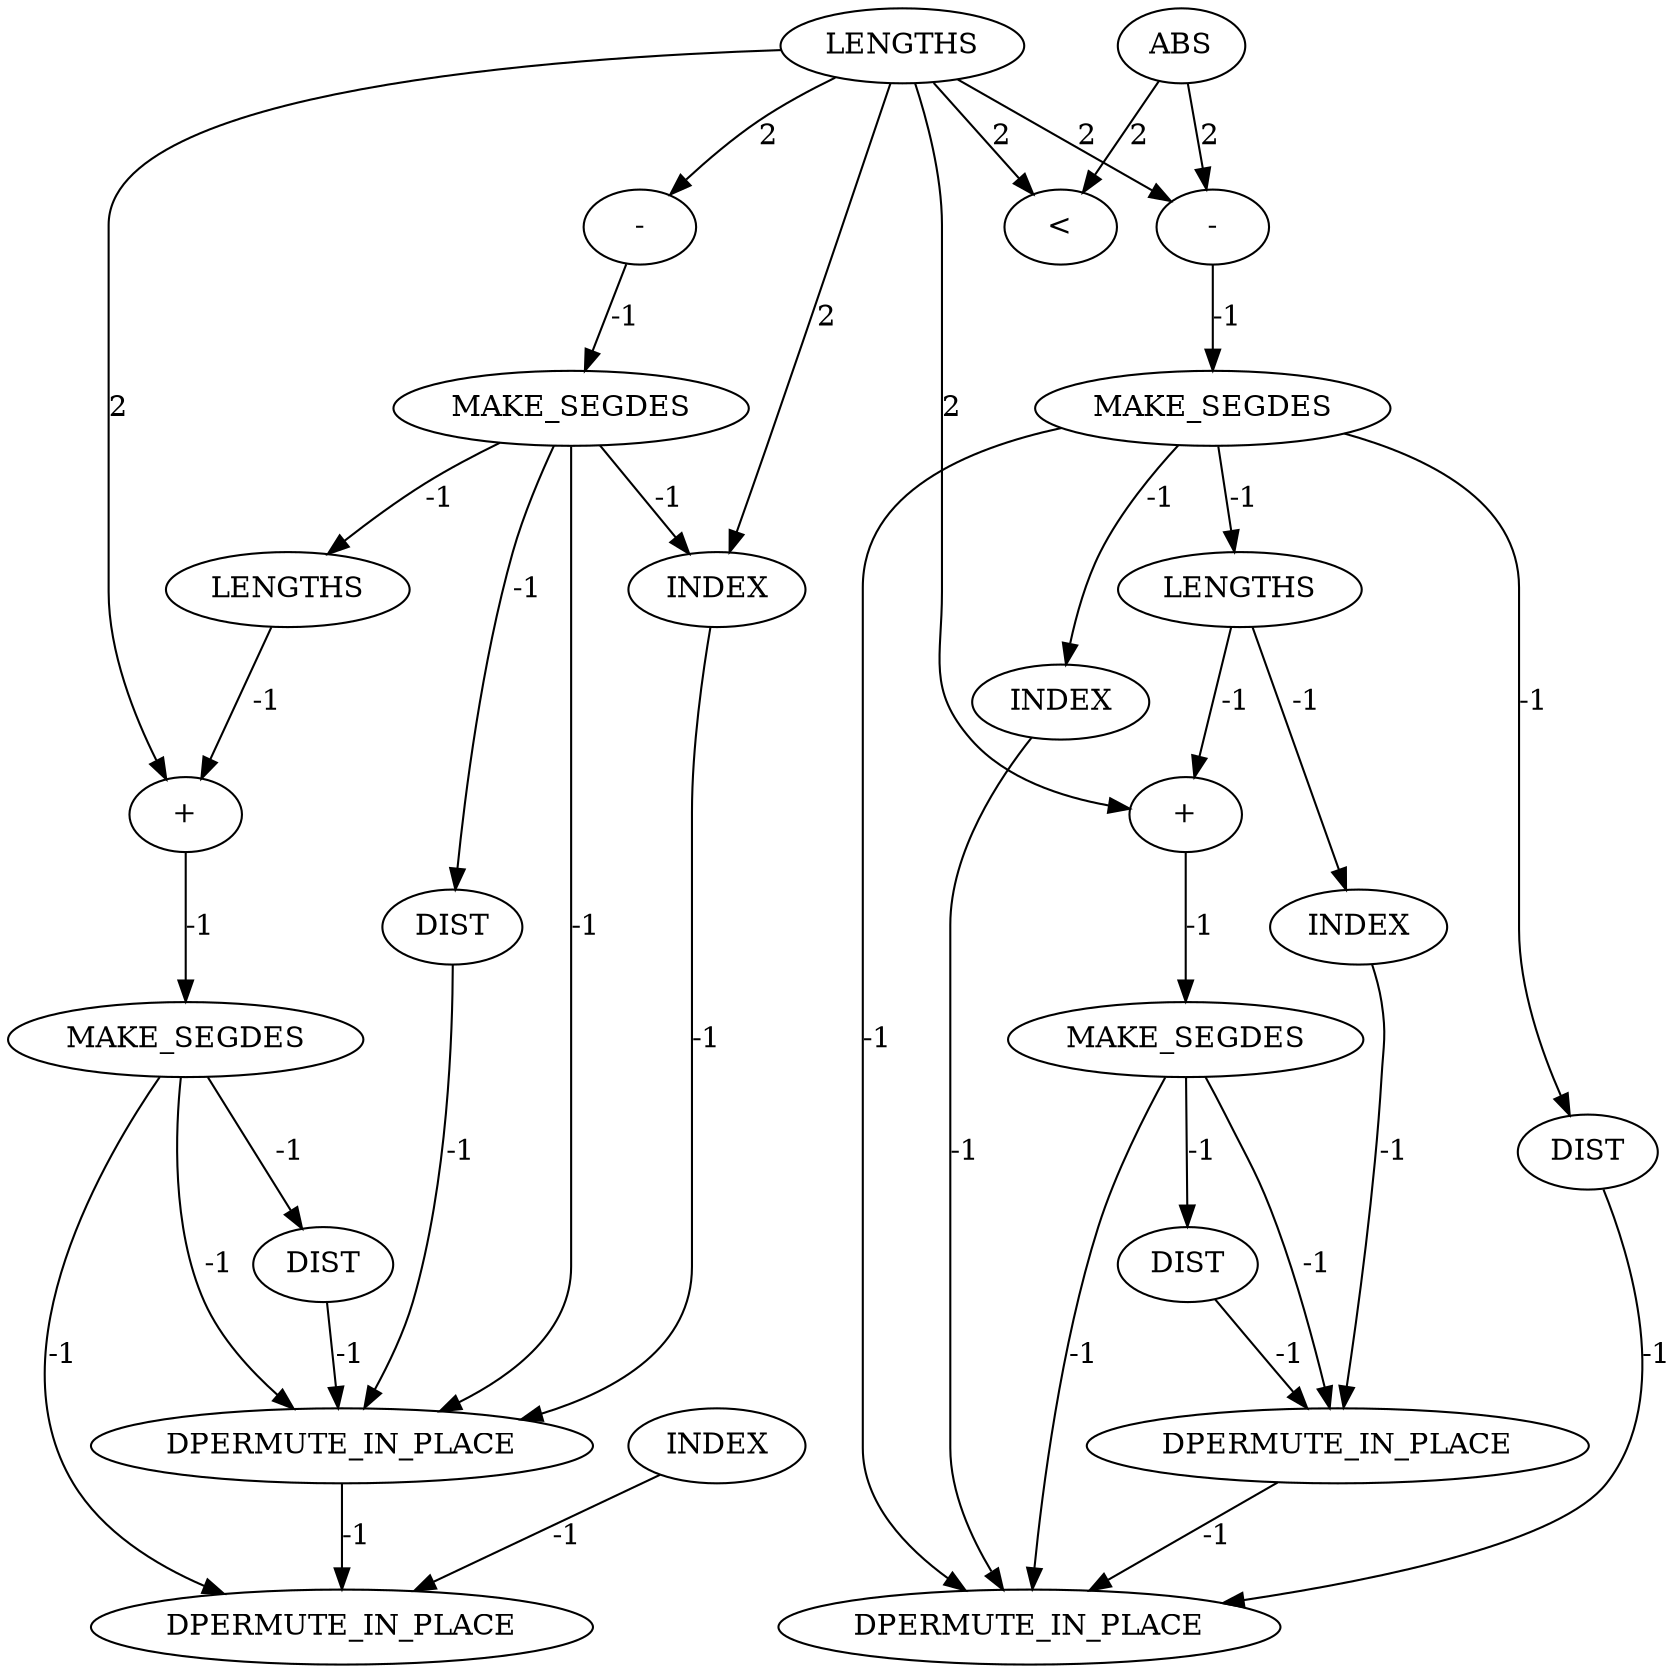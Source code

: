 digraph {
	maximal_independent_set_large_rmat_INST_1452 [label="-" cost=0]
	maximal_independent_set_large_rmat_INST_5829 [label=DIST cost=0]
	maximal_independent_set_large_rmat_INST_5948 [label=DIST cost=0]
	maximal_independent_set_large_rmat_INST_6028 [label=DPERMUTE_IN_PLACE cost=0]
	maximal_independent_set_large_rmat_INST_5873 [label=DIST cost=0]
	maximal_independent_set_large_rmat_INST_6026 [label=DPERMUTE_IN_PLACE cost=0]
	maximal_independent_set_large_rmat_INST_5862 [label="+" cost=0]
	maximal_independent_set_large_rmat_INST_5926 [label=INDEX cost=0]
	maximal_independent_set_large_rmat_INST_1443 [label="-" cost=0]
	maximal_independent_set_large_rmat_INST_5867 [label=MAKE_SEGDES cost=0]
	maximal_independent_set_large_rmat_INST_6025 [label=DPERMUTE_IN_PLACE cost=0]
	maximal_independent_set_large_rmat_INST_5851 [label=INDEX cost=0]
	maximal_independent_set_large_rmat_INST_5914 [label=INDEX cost=0]
	maximal_independent_set_large_rmat_INST_6027 [label=DPERMUTE_IN_PLACE cost=0]
	maximal_independent_set_large_rmat_INST_5839 [label=INDEX cost=0]
	maximal_independent_set_large_rmat_INST_5818 [label=LENGTHS cost=2579]
	maximal_independent_set_large_rmat_INST_5898 [label=MAKE_SEGDES cost=0]
	maximal_independent_set_large_rmat_INST_1433 [label="\<" cost=344]
	maximal_independent_set_large_rmat_INST_5937 [label="+" cost=0]
	maximal_independent_set_large_rmat_INST_1432 [label=ABS cost=2408]
	maximal_independent_set_large_rmat_INST_5918 [label=LENGTHS cost=0]
	maximal_independent_set_large_rmat_INST_5942 [label=MAKE_SEGDES cost=0]
	maximal_independent_set_large_rmat_INST_5904 [label=DIST cost=0]
	maximal_independent_set_large_rmat_INST_5823 [label=MAKE_SEGDES cost=0]
	maximal_independent_set_large_rmat_INST_5861 [label=LENGTHS cost=0]
	maximal_independent_set_large_rmat_INST_1452 -> maximal_independent_set_large_rmat_INST_5898 [label=-1 cost=-1]
	maximal_independent_set_large_rmat_INST_5829 -> maximal_independent_set_large_rmat_INST_6025 [label=-1 cost=-1]
	maximal_independent_set_large_rmat_INST_5948 -> maximal_independent_set_large_rmat_INST_6027 [label=-1 cost=-1]
	maximal_independent_set_large_rmat_INST_5873 -> maximal_independent_set_large_rmat_INST_6025 [label=-1 cost=-1]
	maximal_independent_set_large_rmat_INST_5862 -> maximal_independent_set_large_rmat_INST_5867 [label=-1 cost=-1]
	maximal_independent_set_large_rmat_INST_5926 -> maximal_independent_set_large_rmat_INST_6027 [label=-1 cost=-1]
	maximal_independent_set_large_rmat_INST_1443 -> maximal_independent_set_large_rmat_INST_5823 [label=-1 cost=-1]
	maximal_independent_set_large_rmat_INST_5867 -> maximal_independent_set_large_rmat_INST_5873 [label=-1 cost=-1]
	maximal_independent_set_large_rmat_INST_5867 -> maximal_independent_set_large_rmat_INST_6025 [label=-1 cost=-1]
	maximal_independent_set_large_rmat_INST_5867 -> maximal_independent_set_large_rmat_INST_6026 [label=-1 cost=-1]
	maximal_independent_set_large_rmat_INST_6025 -> maximal_independent_set_large_rmat_INST_6026 [label=-1 cost=-1]
	maximal_independent_set_large_rmat_INST_5851 -> maximal_independent_set_large_rmat_INST_6025 [label=-1 cost=-1]
	maximal_independent_set_large_rmat_INST_5914 -> maximal_independent_set_large_rmat_INST_6028 [label=-1 cost=-1]
	maximal_independent_set_large_rmat_INST_6027 -> maximal_independent_set_large_rmat_INST_6028 [label=-1 cost=-1]
	maximal_independent_set_large_rmat_INST_5839 -> maximal_independent_set_large_rmat_INST_6026 [label=-1 cost=-1]
	maximal_independent_set_large_rmat_INST_5818 -> maximal_independent_set_large_rmat_INST_1433 [label=2 cost=2]
	maximal_independent_set_large_rmat_INST_5818 -> maximal_independent_set_large_rmat_INST_1443 [label=2 cost=2]
	maximal_independent_set_large_rmat_INST_5818 -> maximal_independent_set_large_rmat_INST_5851 [label=2 cost=2]
	maximal_independent_set_large_rmat_INST_5818 -> maximal_independent_set_large_rmat_INST_5862 [label=2 cost=2]
	maximal_independent_set_large_rmat_INST_5818 -> maximal_independent_set_large_rmat_INST_1452 [label=2 cost=2]
	maximal_independent_set_large_rmat_INST_5818 -> maximal_independent_set_large_rmat_INST_5937 [label=2 cost=2]
	maximal_independent_set_large_rmat_INST_5898 -> maximal_independent_set_large_rmat_INST_5904 [label=-1 cost=-1]
	maximal_independent_set_large_rmat_INST_5898 -> maximal_independent_set_large_rmat_INST_5914 [label=-1 cost=-1]
	maximal_independent_set_large_rmat_INST_5898 -> maximal_independent_set_large_rmat_INST_5918 [label=-1 cost=-1]
	maximal_independent_set_large_rmat_INST_5898 -> maximal_independent_set_large_rmat_INST_6028 [label=-1 cost=-1]
	maximal_independent_set_large_rmat_INST_5937 -> maximal_independent_set_large_rmat_INST_5942 [label=-1 cost=-1]
	maximal_independent_set_large_rmat_INST_1432 -> maximal_independent_set_large_rmat_INST_1433 [label=2 cost=2]
	maximal_independent_set_large_rmat_INST_1432 -> maximal_independent_set_large_rmat_INST_1452 [label=2 cost=2]
	maximal_independent_set_large_rmat_INST_5918 -> maximal_independent_set_large_rmat_INST_5926 [label=-1 cost=-1]
	maximal_independent_set_large_rmat_INST_5918 -> maximal_independent_set_large_rmat_INST_5937 [label=-1 cost=-1]
	maximal_independent_set_large_rmat_INST_5942 -> maximal_independent_set_large_rmat_INST_5948 [label=-1 cost=-1]
	maximal_independent_set_large_rmat_INST_5942 -> maximal_independent_set_large_rmat_INST_6027 [label=-1 cost=-1]
	maximal_independent_set_large_rmat_INST_5942 -> maximal_independent_set_large_rmat_INST_6028 [label=-1 cost=-1]
	maximal_independent_set_large_rmat_INST_5904 -> maximal_independent_set_large_rmat_INST_6028 [label=-1 cost=-1]
	maximal_independent_set_large_rmat_INST_5823 -> maximal_independent_set_large_rmat_INST_5829 [label=-1 cost=-1]
	maximal_independent_set_large_rmat_INST_5823 -> maximal_independent_set_large_rmat_INST_5851 [label=-1 cost=-1]
	maximal_independent_set_large_rmat_INST_5823 -> maximal_independent_set_large_rmat_INST_5861 [label=-1 cost=-1]
	maximal_independent_set_large_rmat_INST_5823 -> maximal_independent_set_large_rmat_INST_6025 [label=-1 cost=-1]
	maximal_independent_set_large_rmat_INST_5861 -> maximal_independent_set_large_rmat_INST_5862 [label=-1 cost=-1]
}
